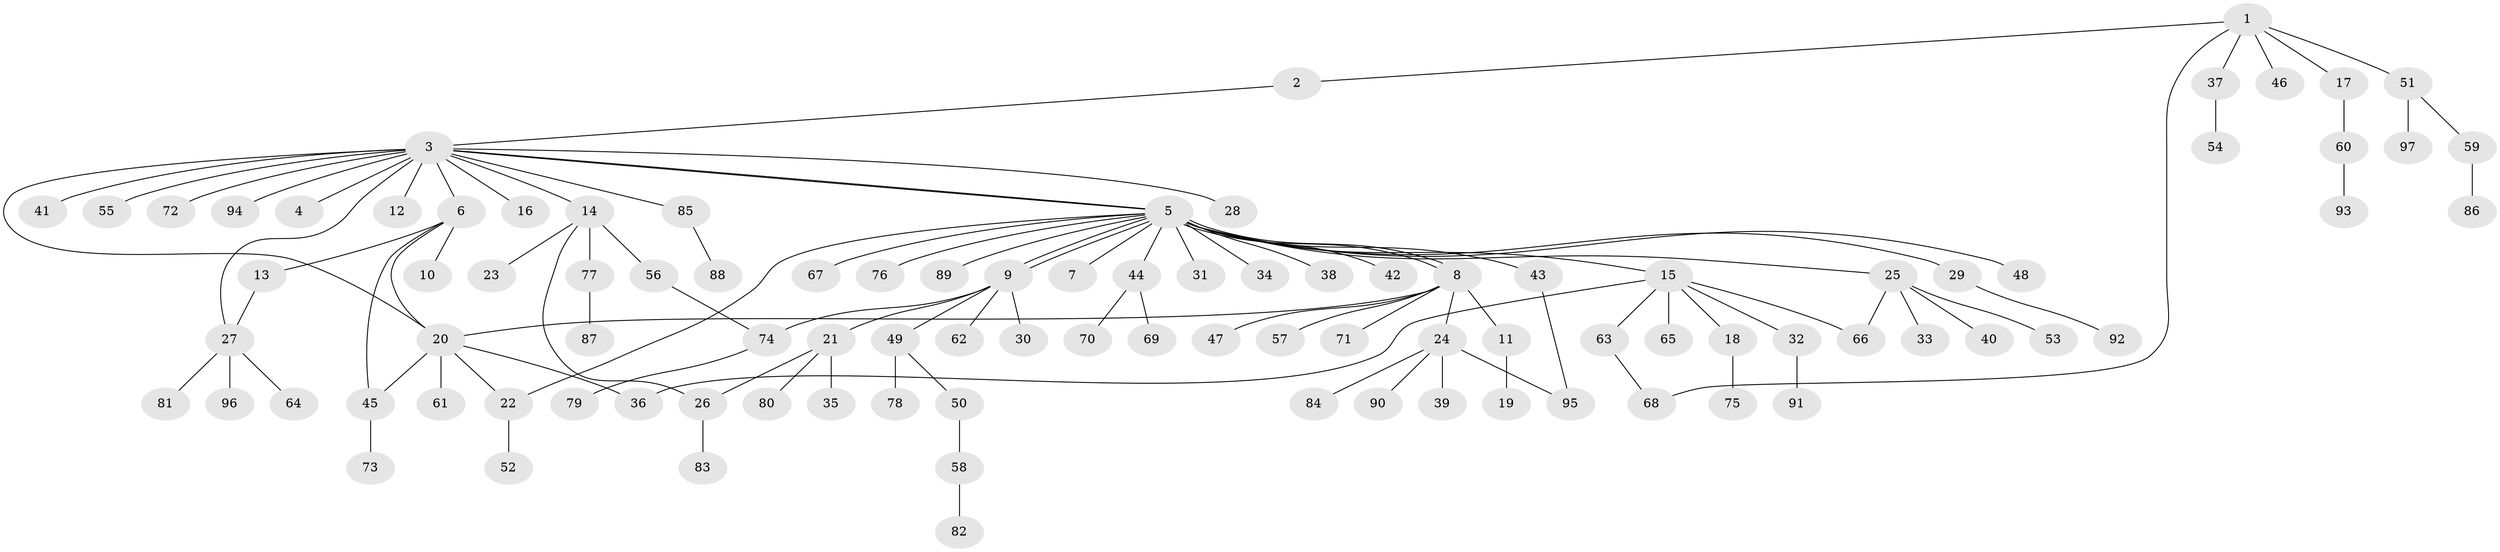 // coarse degree distribution, {1: 0.5423728813559322, 4: 0.0847457627118644, 2: 0.23728813559322035, 5: 0.05084745762711865, 3: 0.03389830508474576, 6: 0.01694915254237288, 13: 0.01694915254237288, 16: 0.01694915254237288}
// Generated by graph-tools (version 1.1) at 2025/36/03/04/25 23:36:47]
// undirected, 97 vertices, 110 edges
graph export_dot {
  node [color=gray90,style=filled];
  1;
  2;
  3;
  4;
  5;
  6;
  7;
  8;
  9;
  10;
  11;
  12;
  13;
  14;
  15;
  16;
  17;
  18;
  19;
  20;
  21;
  22;
  23;
  24;
  25;
  26;
  27;
  28;
  29;
  30;
  31;
  32;
  33;
  34;
  35;
  36;
  37;
  38;
  39;
  40;
  41;
  42;
  43;
  44;
  45;
  46;
  47;
  48;
  49;
  50;
  51;
  52;
  53;
  54;
  55;
  56;
  57;
  58;
  59;
  60;
  61;
  62;
  63;
  64;
  65;
  66;
  67;
  68;
  69;
  70;
  71;
  72;
  73;
  74;
  75;
  76;
  77;
  78;
  79;
  80;
  81;
  82;
  83;
  84;
  85;
  86;
  87;
  88;
  89;
  90;
  91;
  92;
  93;
  94;
  95;
  96;
  97;
  1 -- 2;
  1 -- 17;
  1 -- 37;
  1 -- 46;
  1 -- 51;
  1 -- 68;
  2 -- 3;
  3 -- 4;
  3 -- 5;
  3 -- 5;
  3 -- 6;
  3 -- 12;
  3 -- 14;
  3 -- 16;
  3 -- 20;
  3 -- 27;
  3 -- 28;
  3 -- 41;
  3 -- 55;
  3 -- 72;
  3 -- 85;
  3 -- 94;
  5 -- 7;
  5 -- 8;
  5 -- 8;
  5 -- 9;
  5 -- 9;
  5 -- 15;
  5 -- 22;
  5 -- 25;
  5 -- 29;
  5 -- 31;
  5 -- 34;
  5 -- 38;
  5 -- 42;
  5 -- 43;
  5 -- 44;
  5 -- 48;
  5 -- 67;
  5 -- 76;
  5 -- 89;
  6 -- 10;
  6 -- 13;
  6 -- 20;
  6 -- 45;
  8 -- 11;
  8 -- 20;
  8 -- 24;
  8 -- 47;
  8 -- 57;
  8 -- 71;
  9 -- 21;
  9 -- 30;
  9 -- 49;
  9 -- 62;
  9 -- 74;
  11 -- 19;
  13 -- 27;
  14 -- 23;
  14 -- 26;
  14 -- 56;
  14 -- 77;
  15 -- 18;
  15 -- 32;
  15 -- 36;
  15 -- 63;
  15 -- 65;
  15 -- 66;
  17 -- 60;
  18 -- 75;
  20 -- 22;
  20 -- 36;
  20 -- 45;
  20 -- 61;
  21 -- 26;
  21 -- 35;
  21 -- 80;
  22 -- 52;
  24 -- 39;
  24 -- 84;
  24 -- 90;
  24 -- 95;
  25 -- 33;
  25 -- 40;
  25 -- 53;
  25 -- 66;
  26 -- 83;
  27 -- 64;
  27 -- 81;
  27 -- 96;
  29 -- 92;
  32 -- 91;
  37 -- 54;
  43 -- 95;
  44 -- 69;
  44 -- 70;
  45 -- 73;
  49 -- 50;
  49 -- 78;
  50 -- 58;
  51 -- 59;
  51 -- 97;
  56 -- 74;
  58 -- 82;
  59 -- 86;
  60 -- 93;
  63 -- 68;
  74 -- 79;
  77 -- 87;
  85 -- 88;
}
